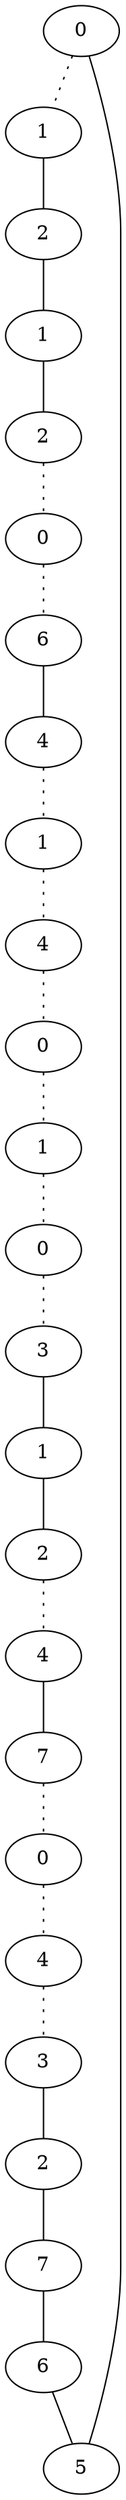 graph {
a0[label=0];
a1[label=1];
a2[label=2];
a3[label=1];
a4[label=2];
a5[label=0];
a6[label=6];
a7[label=4];
a8[label=1];
a9[label=4];
a10[label=0];
a11[label=1];
a12[label=0];
a13[label=3];
a14[label=1];
a15[label=2];
a16[label=4];
a17[label=7];
a18[label=0];
a19[label=4];
a20[label=3];
a21[label=2];
a22[label=7];
a23[label=6];
a24[label=5];
a0 -- a1 [style=dotted];
a0 -- a24;
a1 -- a2;
a2 -- a3;
a3 -- a4;
a4 -- a5 [style=dotted];
a5 -- a6 [style=dotted];
a6 -- a7;
a7 -- a8 [style=dotted];
a8 -- a9 [style=dotted];
a9 -- a10 [style=dotted];
a10 -- a11 [style=dotted];
a11 -- a12 [style=dotted];
a12 -- a13 [style=dotted];
a13 -- a14;
a14 -- a15;
a15 -- a16 [style=dotted];
a16 -- a17;
a17 -- a18 [style=dotted];
a18 -- a19 [style=dotted];
a19 -- a20 [style=dotted];
a20 -- a21;
a21 -- a22;
a22 -- a23;
a23 -- a24;
}

